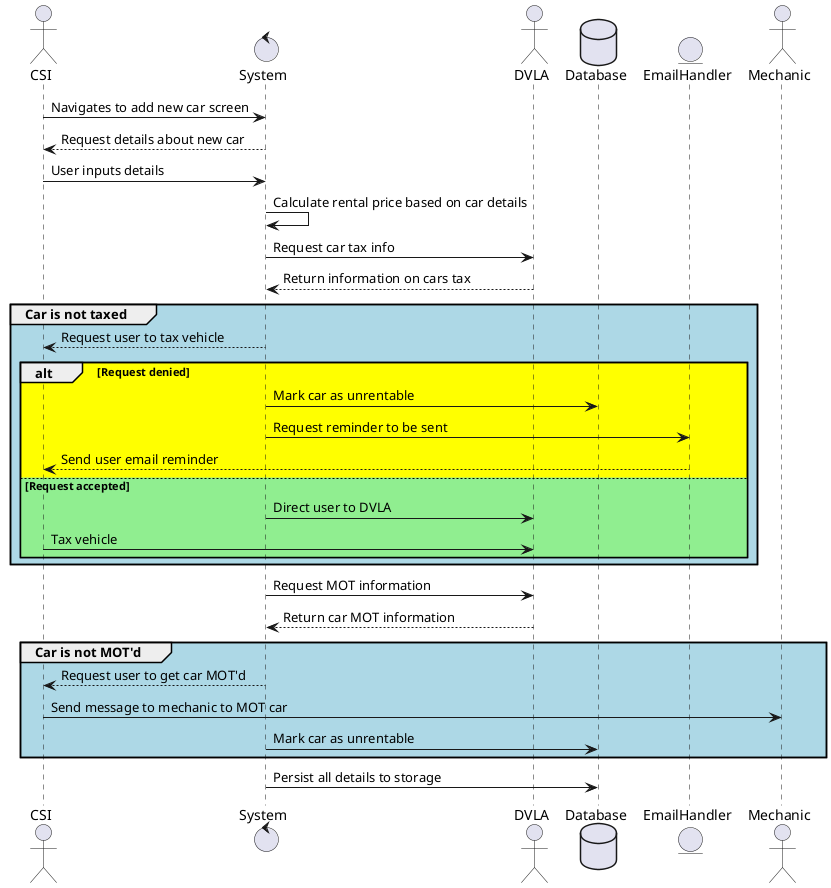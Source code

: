 @startuml
actor CSI as csi
control System as sys
actor DVLA as dvla
database Database as db
entity EmailHandler as email
actor Mechanic as mech

csi -> sys : Navigates to add new car screen
csi <-- sys : Request details about new car
csi -> sys : User inputs details

sys -> sys : Calculate rental price based on car details
sys -> dvla : Request car tax info
sys <-- dvla : Return information on cars tax

group #LightBlue Car is not taxed
  csi <-- sys : Request user to tax vehicle
  alt #Yellow Request denied
    sys -> db : Mark car as unrentable
    sys -> email : Request reminder to be sent
    csi <-- email : Send user email reminder
  else #LightGreen Request accepted
    sys -> dvla : Direct user to DVLA
    csi -> dvla : Tax vehicle
  end
end

sys -> dvla : Request MOT information
sys <-- dvla : Return car MOT information
group #LightBlue Car is not MOT'd
  csi <-- sys : Request user to get car MOT'd
  csi -> mech : Send message to mechanic to MOT car
  sys -> db : Mark car as unrentable
end
sys -> db : Persist all details to storage
@enduml